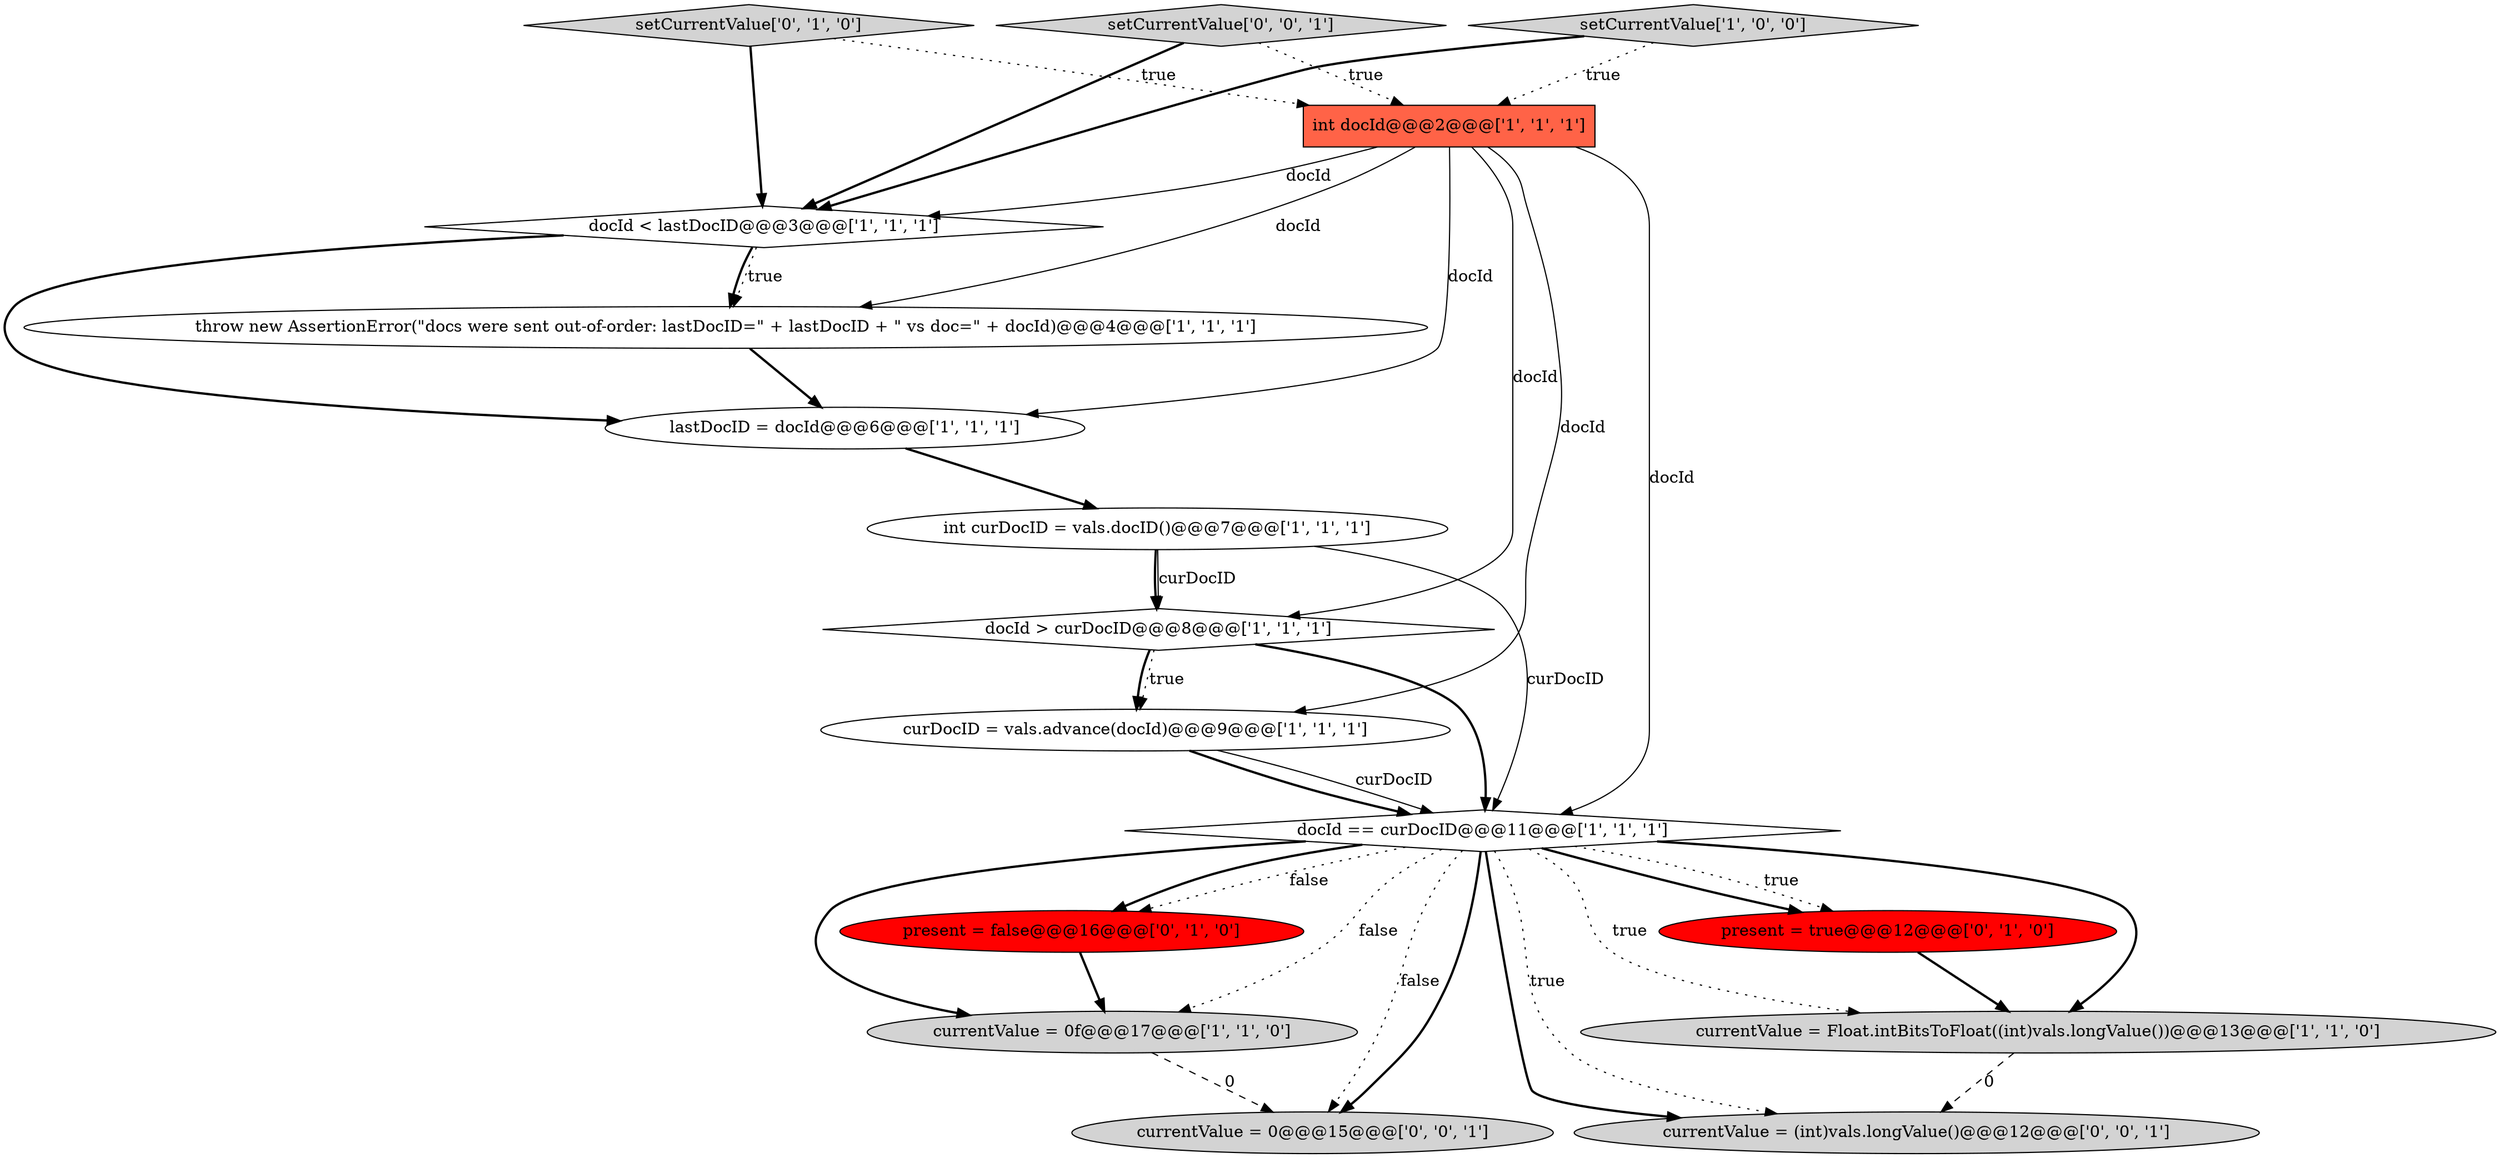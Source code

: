 digraph {
12 [style = filled, label = "present = false@@@16@@@['0', '1', '0']", fillcolor = red, shape = ellipse image = "AAA1AAABBB2BBB"];
2 [style = filled, label = "lastDocID = docId@@@6@@@['1', '1', '1']", fillcolor = white, shape = ellipse image = "AAA0AAABBB1BBB"];
15 [style = filled, label = "setCurrentValue['0', '0', '1']", fillcolor = lightgray, shape = diamond image = "AAA0AAABBB3BBB"];
14 [style = filled, label = "currentValue = 0@@@15@@@['0', '0', '1']", fillcolor = lightgray, shape = ellipse image = "AAA0AAABBB3BBB"];
6 [style = filled, label = "currentValue = 0f@@@17@@@['1', '1', '0']", fillcolor = lightgray, shape = ellipse image = "AAA0AAABBB1BBB"];
1 [style = filled, label = "throw new AssertionError(\"docs were sent out-of-order: lastDocID=\" + lastDocID + \" vs doc=\" + docId)@@@4@@@['1', '1', '1']", fillcolor = white, shape = ellipse image = "AAA0AAABBB1BBB"];
11 [style = filled, label = "present = true@@@12@@@['0', '1', '0']", fillcolor = red, shape = ellipse image = "AAA1AAABBB2BBB"];
8 [style = filled, label = "docId == curDocID@@@11@@@['1', '1', '1']", fillcolor = white, shape = diamond image = "AAA0AAABBB1BBB"];
5 [style = filled, label = "currentValue = Float.intBitsToFloat((int)vals.longValue())@@@13@@@['1', '1', '0']", fillcolor = lightgray, shape = ellipse image = "AAA0AAABBB1BBB"];
3 [style = filled, label = "docId > curDocID@@@8@@@['1', '1', '1']", fillcolor = white, shape = diamond image = "AAA0AAABBB1BBB"];
4 [style = filled, label = "setCurrentValue['1', '0', '0']", fillcolor = lightgray, shape = diamond image = "AAA0AAABBB1BBB"];
9 [style = filled, label = "docId < lastDocID@@@3@@@['1', '1', '1']", fillcolor = white, shape = diamond image = "AAA0AAABBB1BBB"];
7 [style = filled, label = "curDocID = vals.advance(docId)@@@9@@@['1', '1', '1']", fillcolor = white, shape = ellipse image = "AAA0AAABBB1BBB"];
16 [style = filled, label = "currentValue = (int)vals.longValue()@@@12@@@['0', '0', '1']", fillcolor = lightgray, shape = ellipse image = "AAA0AAABBB3BBB"];
10 [style = filled, label = "int curDocID = vals.docID()@@@7@@@['1', '1', '1']", fillcolor = white, shape = ellipse image = "AAA0AAABBB1BBB"];
0 [style = filled, label = "int docId@@@2@@@['1', '1', '1']", fillcolor = tomato, shape = box image = "AAA0AAABBB1BBB"];
13 [style = filled, label = "setCurrentValue['0', '1', '0']", fillcolor = lightgray, shape = diamond image = "AAA0AAABBB2BBB"];
0->9 [style = solid, label="docId"];
4->9 [style = bold, label=""];
8->16 [style = bold, label=""];
3->7 [style = dotted, label="true"];
8->6 [style = dotted, label="false"];
8->12 [style = dotted, label="false"];
9->2 [style = bold, label=""];
10->8 [style = solid, label="curDocID"];
8->14 [style = dotted, label="false"];
4->0 [style = dotted, label="true"];
8->16 [style = dotted, label="true"];
0->2 [style = solid, label="docId"];
8->14 [style = bold, label=""];
10->3 [style = bold, label=""];
8->6 [style = bold, label=""];
6->14 [style = dashed, label="0"];
2->10 [style = bold, label=""];
15->0 [style = dotted, label="true"];
7->8 [style = bold, label=""];
7->8 [style = solid, label="curDocID"];
12->6 [style = bold, label=""];
0->3 [style = solid, label="docId"];
5->16 [style = dashed, label="0"];
11->5 [style = bold, label=""];
10->3 [style = solid, label="curDocID"];
0->7 [style = solid, label="docId"];
8->5 [style = bold, label=""];
3->7 [style = bold, label=""];
8->5 [style = dotted, label="true"];
13->0 [style = dotted, label="true"];
15->9 [style = bold, label=""];
0->8 [style = solid, label="docId"];
3->8 [style = bold, label=""];
9->1 [style = dotted, label="true"];
8->11 [style = dotted, label="true"];
0->1 [style = solid, label="docId"];
1->2 [style = bold, label=""];
13->9 [style = bold, label=""];
9->1 [style = bold, label=""];
8->11 [style = bold, label=""];
8->12 [style = bold, label=""];
}

